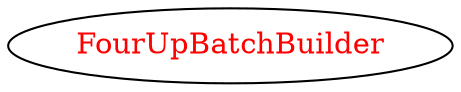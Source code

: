 digraph dependencyGraph {
 concentrate=true;
 ranksep="2.0";
 rankdir="LR"; 
 splines="ortho";
"FourUpBatchBuilder" [fontcolor="red"];
}